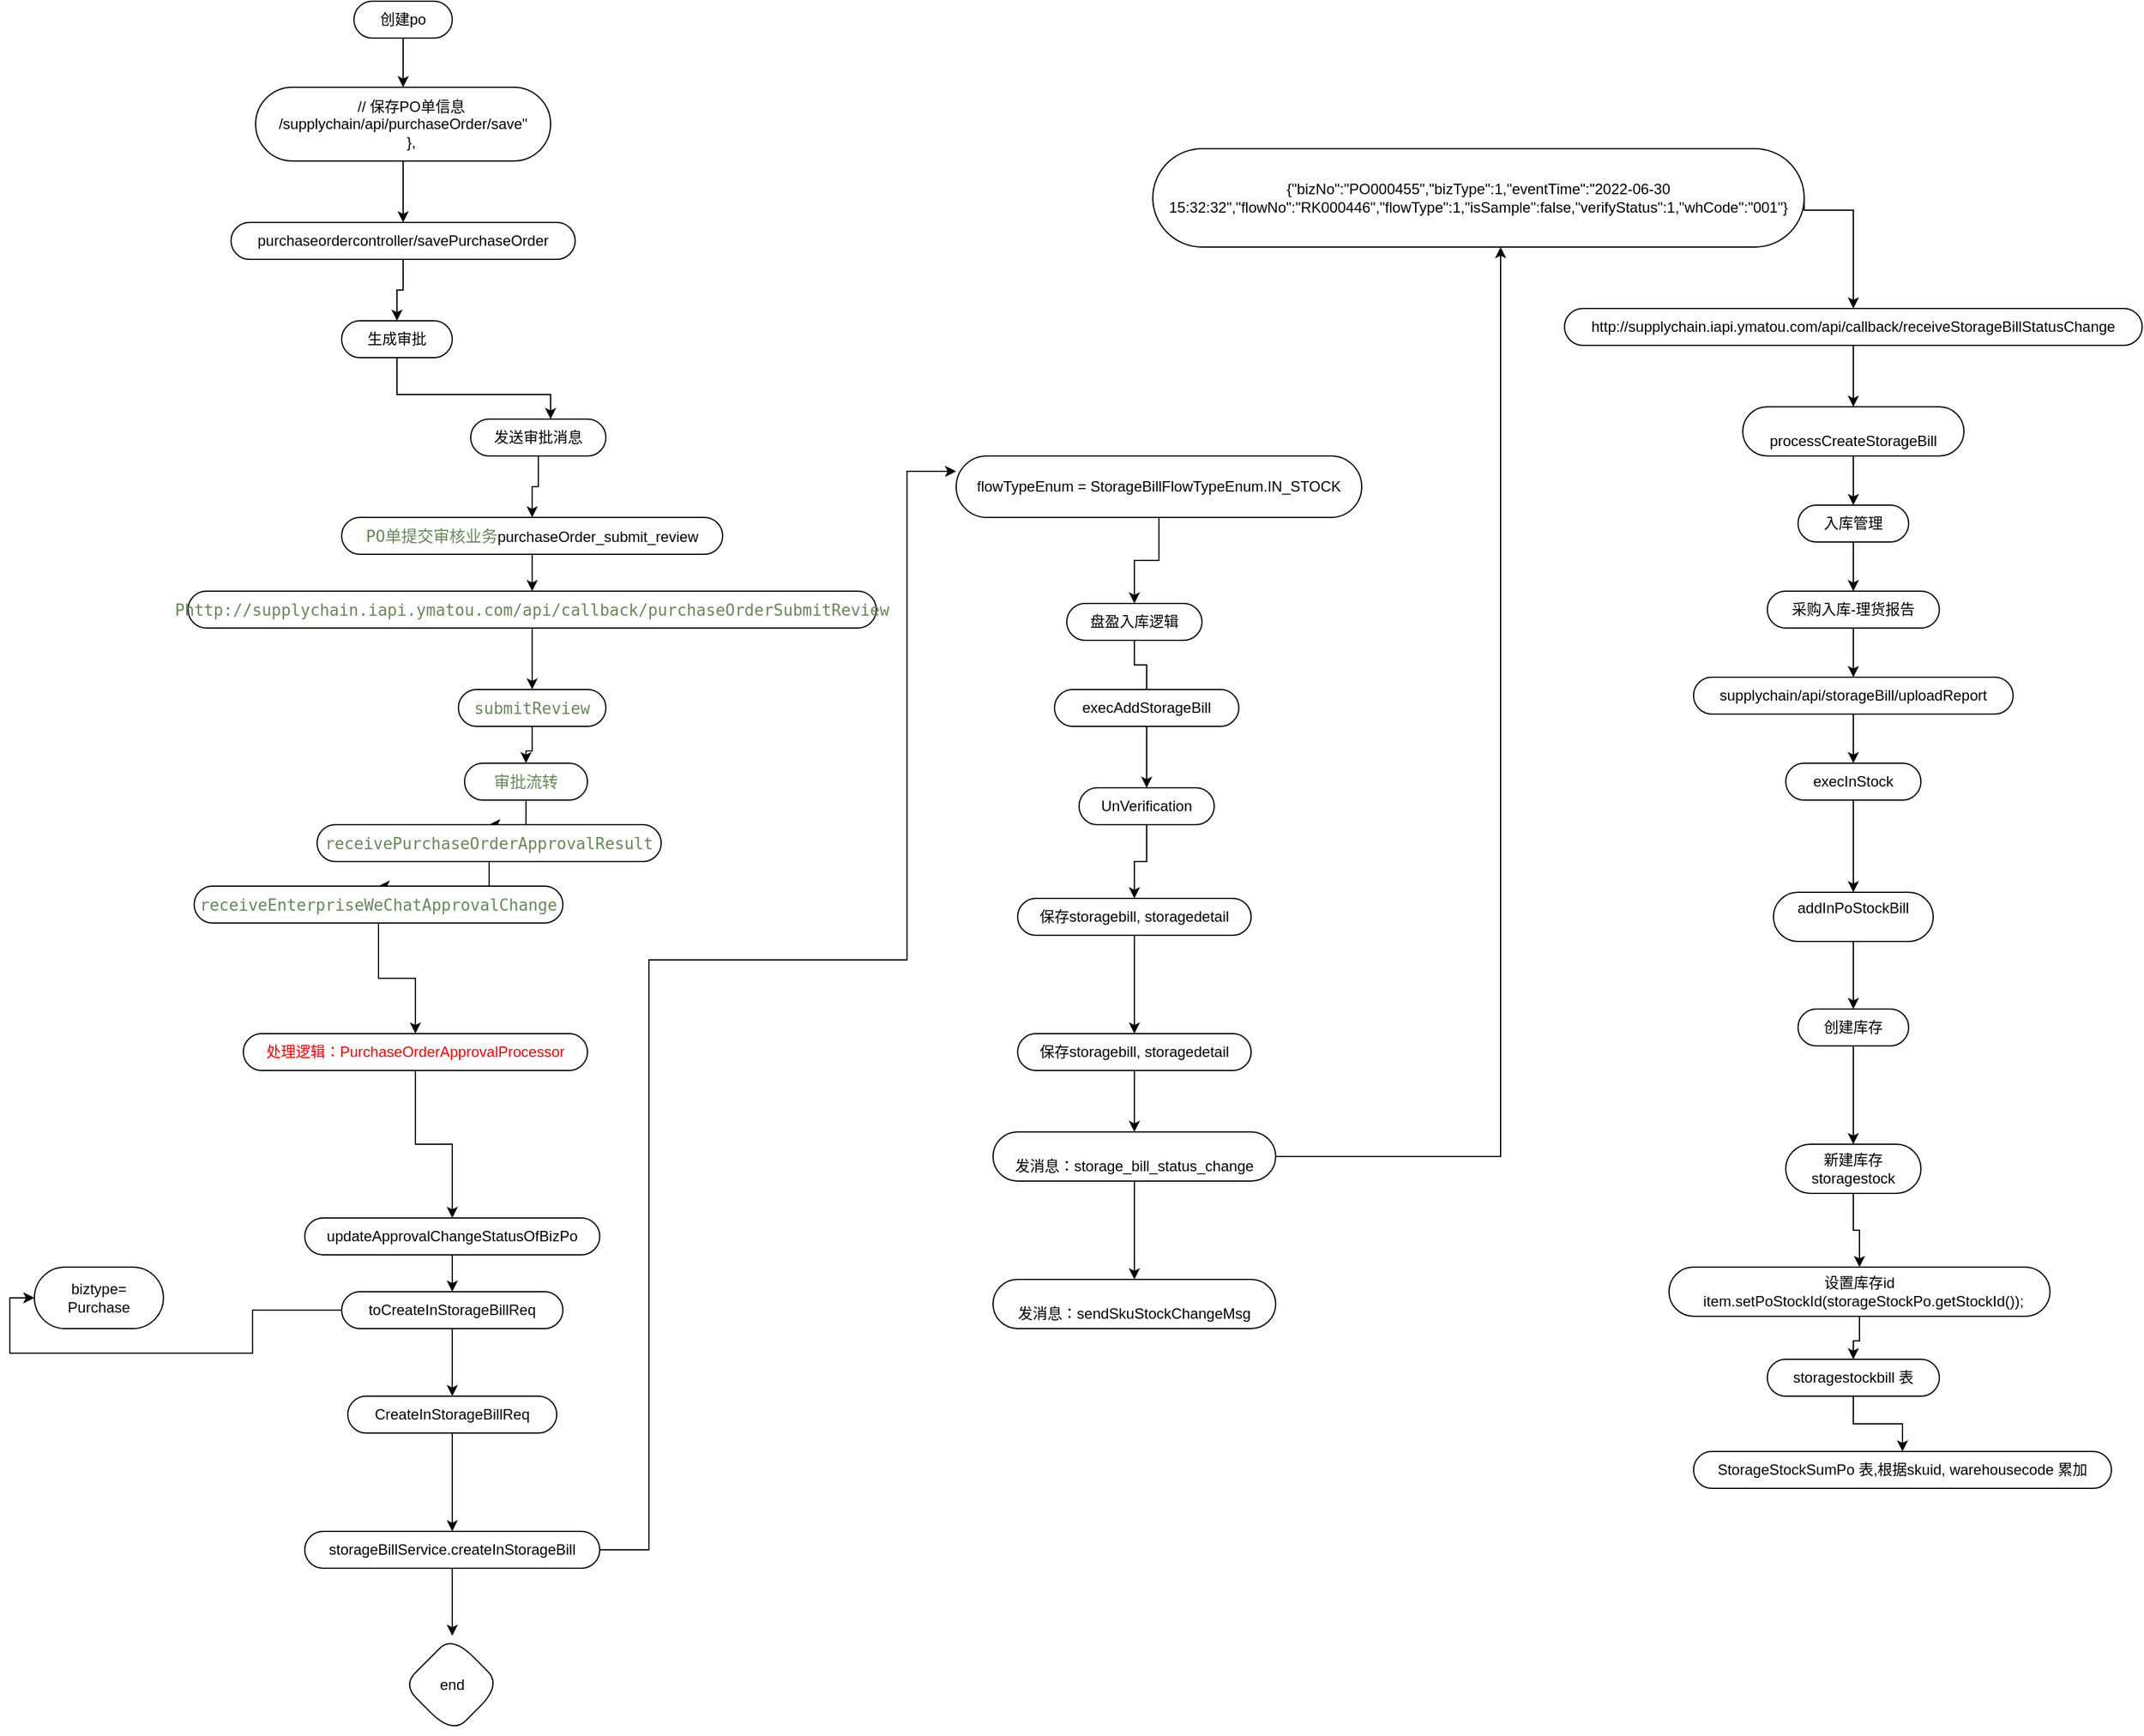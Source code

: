 <mxfile version="15.5.9" type="github">
  <diagram id="l8hXMBHkgcEJcSW0mbfh" name="Page-1">
    <mxGraphModel dx="2402" dy="1452" grid="1" gridSize="10" guides="1" tooltips="1" connect="1" arrows="1" fold="1" page="1" pageScale="1" pageWidth="980" pageHeight="690" math="0" shadow="0">
      <root>
        <mxCell id="0" />
        <mxCell id="1" parent="0" />
        <mxCell id="hSqU_bDdvJ7CT25A89Mv-57" value="" style="edgeStyle=orthogonalEdgeStyle;rounded=0;orthogonalLoop=1;jettySize=auto;html=1;" parent="1" source="v3Fr1BDXMQPu-uxNORBo-6" target="hSqU_bDdvJ7CT25A89Mv-56" edge="1">
          <mxGeometry relative="1" as="geometry" />
        </mxCell>
        <mxCell id="v3Fr1BDXMQPu-uxNORBo-6" value="创建po" style="whiteSpace=wrap;html=1;rounded=1;arcSize=50;align=center;verticalAlign=middle;strokeWidth=1;autosize=1;spacing=4;treeFolding=1;treeMoving=1;newEdgeStyle={&quot;edgeStyle&quot;:&quot;entityRelationEdgeStyle&quot;,&quot;startArrow&quot;:&quot;none&quot;,&quot;endArrow&quot;:&quot;none&quot;,&quot;segment&quot;:10,&quot;curved&quot;:1};direction=west;" parent="1" vertex="1">
          <mxGeometry x="150" y="-170" width="80" height="30" as="geometry" />
        </mxCell>
        <mxCell id="hSqU_bDdvJ7CT25A89Mv-5" value="" style="edgeStyle=orthogonalEdgeStyle;rounded=0;orthogonalLoop=1;jettySize=auto;html=1;" parent="1" edge="1">
          <mxGeometry relative="1" as="geometry">
            <mxPoint x="605" y="200" as="sourcePoint" />
          </mxGeometry>
        </mxCell>
        <mxCell id="v3Fr1BDXMQPu-uxNORBo-18" value="" style="edgeStyle=entityRelationEdgeStyle;startArrow=none;endArrow=none;segment=10;curved=1;" parent="1" edge="1">
          <mxGeometry relative="1" as="geometry">
            <mxPoint x="460" y="115" as="sourcePoint" />
          </mxGeometry>
        </mxCell>
        <mxCell id="v3Fr1BDXMQPu-uxNORBo-21" value="Sub Topic" style="whiteSpace=wrap;html=1;rounded=1;arcSize=50;align=center;verticalAlign=middle;strokeWidth=1;autosize=1;spacing=4;treeFolding=1;treeMoving=1;newEdgeStyle={&quot;edgeStyle&quot;:&quot;entityRelationEdgeStyle&quot;,&quot;startArrow&quot;:&quot;none&quot;,&quot;endArrow&quot;:&quot;none&quot;,&quot;segment&quot;:10,&quot;curved&quot;:1};" parent="1" vertex="1" visible="0">
          <mxGeometry x="889" y="610" width="72" height="26" as="geometry" />
        </mxCell>
        <mxCell id="v3Fr1BDXMQPu-uxNORBo-23" value="Sub Topic" style="whiteSpace=wrap;html=1;rounded=1;arcSize=50;align=center;verticalAlign=middle;strokeWidth=1;autosize=1;spacing=4;treeFolding=1;treeMoving=1;newEdgeStyle={&quot;edgeStyle&quot;:&quot;entityRelationEdgeStyle&quot;,&quot;startArrow&quot;:&quot;none&quot;,&quot;endArrow&quot;:&quot;none&quot;,&quot;segment&quot;:10,&quot;curved&quot;:1};" parent="1" vertex="1" visible="0">
          <mxGeometry x="1041" y="610" width="72" height="26" as="geometry" />
        </mxCell>
        <mxCell id="v3Fr1BDXMQPu-uxNORBo-24" value="" style="edgeStyle=entityRelationEdgeStyle;startArrow=none;endArrow=none;segment=10;curved=1;" parent="1" source="v3Fr1BDXMQPu-uxNORBo-21" target="v3Fr1BDXMQPu-uxNORBo-23" edge="1" visible="0">
          <mxGeometry relative="1" as="geometry">
            <mxPoint x="1001" y="650" as="sourcePoint" />
          </mxGeometry>
        </mxCell>
        <mxCell id="hSqU_bDdvJ7CT25A89Mv-7" value="" style="edgeStyle=orthogonalEdgeStyle;rounded=0;orthogonalLoop=1;jettySize=auto;html=1;" parent="1" edge="1">
          <mxGeometry relative="1" as="geometry">
            <mxPoint x="625" y="330" as="sourcePoint" />
          </mxGeometry>
        </mxCell>
        <mxCell id="hSqU_bDdvJ7CT25A89Mv-10" value="" style="edgeStyle=orthogonalEdgeStyle;rounded=0;orthogonalLoop=1;jettySize=auto;html=1;" parent="1" edge="1">
          <mxGeometry relative="1" as="geometry">
            <mxPoint x="635" y="450" as="sourcePoint" />
          </mxGeometry>
        </mxCell>
        <mxCell id="hSqU_bDdvJ7CT25A89Mv-12" value="" style="edgeStyle=orthogonalEdgeStyle;rounded=0;orthogonalLoop=1;jettySize=auto;html=1;" parent="1" edge="1">
          <mxGeometry relative="1" as="geometry">
            <mxPoint x="625" y="540" as="sourcePoint" />
          </mxGeometry>
        </mxCell>
        <mxCell id="hSqU_bDdvJ7CT25A89Mv-18" value="" style="edgeStyle=orthogonalEdgeStyle;rounded=0;orthogonalLoop=1;jettySize=auto;html=1;" parent="1" source="hSqU_bDdvJ7CT25A89Mv-15" target="hSqU_bDdvJ7CT25A89Mv-17" edge="1">
          <mxGeometry relative="1" as="geometry">
            <mxPoint x="160" y="800" as="sourcePoint" />
          </mxGeometry>
        </mxCell>
        <mxCell id="hSqU_bDdvJ7CT25A89Mv-15" value="处理逻辑：PurchaseOrderApprovalProcessor" style="whiteSpace=wrap;html=1;rounded=1;arcSize=50;align=center;verticalAlign=middle;strokeWidth=1;autosize=1;spacing=4;treeFolding=1;treeMoving=1;newEdgeStyle={&quot;edgeStyle&quot;:&quot;entityRelationEdgeStyle&quot;,&quot;startArrow&quot;:&quot;none&quot;,&quot;endArrow&quot;:&quot;none&quot;,&quot;segment&quot;:10,&quot;curved&quot;:1};direction=west;fontColor=#FF0000;" parent="1" vertex="1">
          <mxGeometry x="60" y="670" width="280" height="30" as="geometry" />
        </mxCell>
        <mxCell id="hSqU_bDdvJ7CT25A89Mv-20" value="" style="edgeStyle=orthogonalEdgeStyle;rounded=0;orthogonalLoop=1;jettySize=auto;html=1;" parent="1" source="hSqU_bDdvJ7CT25A89Mv-17" target="hSqU_bDdvJ7CT25A89Mv-19" edge="1">
          <mxGeometry relative="1" as="geometry" />
        </mxCell>
        <mxCell id="hSqU_bDdvJ7CT25A89Mv-17" value="updateApprovalChangeStatusOfBizPo" style="whiteSpace=wrap;html=1;rounded=1;arcSize=50;align=center;verticalAlign=middle;strokeWidth=1;autosize=1;spacing=4;treeFolding=1;treeMoving=1;newEdgeStyle={&quot;edgeStyle&quot;:&quot;entityRelationEdgeStyle&quot;,&quot;startArrow&quot;:&quot;none&quot;,&quot;endArrow&quot;:&quot;none&quot;,&quot;segment&quot;:10,&quot;curved&quot;:1};direction=west;" parent="1" vertex="1">
          <mxGeometry x="110" y="820" width="240" height="30" as="geometry" />
        </mxCell>
        <mxCell id="hSqU_bDdvJ7CT25A89Mv-22" value="" style="edgeStyle=orthogonalEdgeStyle;rounded=0;orthogonalLoop=1;jettySize=auto;html=1;" parent="1" source="hSqU_bDdvJ7CT25A89Mv-19" target="hSqU_bDdvJ7CT25A89Mv-21" edge="1">
          <mxGeometry relative="1" as="geometry" />
        </mxCell>
        <mxCell id="hSqU_bDdvJ7CT25A89Mv-30" value="" style="edgeStyle=orthogonalEdgeStyle;rounded=0;orthogonalLoop=1;jettySize=auto;html=1;entryX=1;entryY=0.5;entryDx=0;entryDy=0;" parent="1" source="hSqU_bDdvJ7CT25A89Mv-19" target="hSqU_bDdvJ7CT25A89Mv-29" edge="1">
          <mxGeometry relative="1" as="geometry">
            <mxPoint x="380" y="725" as="targetPoint" />
          </mxGeometry>
        </mxCell>
        <mxCell id="hSqU_bDdvJ7CT25A89Mv-19" value="toCreateInStorageBillReq" style="whiteSpace=wrap;html=1;rounded=1;arcSize=50;align=center;verticalAlign=middle;strokeWidth=1;autosize=1;spacing=4;treeFolding=1;treeMoving=1;newEdgeStyle={&quot;edgeStyle&quot;:&quot;entityRelationEdgeStyle&quot;,&quot;startArrow&quot;:&quot;none&quot;,&quot;endArrow&quot;:&quot;none&quot;,&quot;segment&quot;:10,&quot;curved&quot;:1};direction=west;" parent="1" vertex="1">
          <mxGeometry x="140" y="880" width="180" height="30" as="geometry" />
        </mxCell>
        <mxCell id="hSqU_bDdvJ7CT25A89Mv-24" value="" style="edgeStyle=orthogonalEdgeStyle;rounded=0;orthogonalLoop=1;jettySize=auto;html=1;" parent="1" source="hSqU_bDdvJ7CT25A89Mv-21" target="hSqU_bDdvJ7CT25A89Mv-23" edge="1">
          <mxGeometry relative="1" as="geometry" />
        </mxCell>
        <mxCell id="hSqU_bDdvJ7CT25A89Mv-32" value="" style="edgeStyle=orthogonalEdgeStyle;rounded=0;orthogonalLoop=1;jettySize=auto;html=1;exitX=0;exitY=0.5;exitDx=0;exitDy=0;entryX=1;entryY=0.75;entryDx=0;entryDy=0;" parent="1" source="hSqU_bDdvJ7CT25A89Mv-23" target="hSqU_bDdvJ7CT25A89Mv-31" edge="1">
          <mxGeometry relative="1" as="geometry">
            <Array as="points">
              <mxPoint x="390" y="1090" />
              <mxPoint x="390" y="610" />
              <mxPoint x="600" y="610" />
              <mxPoint x="600" y="213" />
            </Array>
          </mxGeometry>
        </mxCell>
        <mxCell id="hSqU_bDdvJ7CT25A89Mv-21" value="CreateInStorageBillReq" style="whiteSpace=wrap;html=1;rounded=1;arcSize=50;align=center;verticalAlign=middle;strokeWidth=1;autosize=1;spacing=4;treeFolding=1;treeMoving=1;newEdgeStyle={&quot;edgeStyle&quot;:&quot;entityRelationEdgeStyle&quot;,&quot;startArrow&quot;:&quot;none&quot;,&quot;endArrow&quot;:&quot;none&quot;,&quot;segment&quot;:10,&quot;curved&quot;:1};direction=west;" parent="1" vertex="1">
          <mxGeometry x="145" y="965" width="170" height="30" as="geometry" />
        </mxCell>
        <mxCell id="hSqU_bDdvJ7CT25A89Mv-27" value="" style="edgeStyle=orthogonalEdgeStyle;rounded=0;orthogonalLoop=1;jettySize=auto;html=1;" parent="1" source="hSqU_bDdvJ7CT25A89Mv-23" target="hSqU_bDdvJ7CT25A89Mv-26" edge="1">
          <mxGeometry relative="1" as="geometry" />
        </mxCell>
        <mxCell id="hSqU_bDdvJ7CT25A89Mv-23" value="storageBillService.createInStorageBill" style="whiteSpace=wrap;html=1;rounded=1;arcSize=50;align=center;verticalAlign=middle;strokeWidth=1;autosize=1;spacing=4;treeFolding=1;treeMoving=1;newEdgeStyle={&quot;edgeStyle&quot;:&quot;entityRelationEdgeStyle&quot;,&quot;startArrow&quot;:&quot;none&quot;,&quot;endArrow&quot;:&quot;none&quot;,&quot;segment&quot;:10,&quot;curved&quot;:1};direction=west;" parent="1" vertex="1">
          <mxGeometry x="110" y="1075" width="240" height="30" as="geometry" />
        </mxCell>
        <mxCell id="hSqU_bDdvJ7CT25A89Mv-26" value="end&lt;br&gt;" style="rhombus;whiteSpace=wrap;html=1;rounded=1;strokeWidth=1;spacing=4;arcSize=50;" parent="1" vertex="1">
          <mxGeometry x="190" y="1160" width="80" height="80" as="geometry" />
        </mxCell>
        <mxCell id="hSqU_bDdvJ7CT25A89Mv-29" value="biztype= Purchase" style="whiteSpace=wrap;html=1;rounded=1;arcSize=50;align=center;verticalAlign=middle;strokeWidth=1;autosize=1;spacing=4;treeFolding=1;treeMoving=1;newEdgeStyle={&quot;edgeStyle&quot;:&quot;entityRelationEdgeStyle&quot;,&quot;startArrow&quot;:&quot;none&quot;,&quot;endArrow&quot;:&quot;none&quot;,&quot;segment&quot;:10,&quot;curved&quot;:1};direction=west;" parent="1" vertex="1">
          <mxGeometry x="-110" y="860" width="105" height="50" as="geometry" />
        </mxCell>
        <mxCell id="hSqU_bDdvJ7CT25A89Mv-35" style="edgeStyle=orthogonalEdgeStyle;rounded=0;orthogonalLoop=1;jettySize=auto;html=1;" parent="1" source="hSqU_bDdvJ7CT25A89Mv-31" target="hSqU_bDdvJ7CT25A89Mv-33" edge="1">
          <mxGeometry relative="1" as="geometry" />
        </mxCell>
        <mxCell id="hSqU_bDdvJ7CT25A89Mv-31" value="flowTypeEnum = StorageBillFlowTypeEnum.IN_STOCK" style="whiteSpace=wrap;html=1;rounded=1;arcSize=50;align=center;verticalAlign=middle;strokeWidth=1;autosize=1;spacing=4;treeFolding=1;treeMoving=1;newEdgeStyle={&quot;edgeStyle&quot;:&quot;entityRelationEdgeStyle&quot;,&quot;startArrow&quot;:&quot;none&quot;,&quot;endArrow&quot;:&quot;none&quot;,&quot;segment&quot;:10,&quot;curved&quot;:1};direction=west;" parent="1" vertex="1">
          <mxGeometry x="640" y="200" width="330" height="50" as="geometry" />
        </mxCell>
        <mxCell id="hSqU_bDdvJ7CT25A89Mv-33" value="盘盈入库逻辑" style="whiteSpace=wrap;html=1;rounded=1;arcSize=50;align=center;verticalAlign=middle;strokeWidth=1;autosize=1;spacing=4;treeFolding=1;treeMoving=1;newEdgeStyle={&quot;edgeStyle&quot;:&quot;entityRelationEdgeStyle&quot;,&quot;startArrow&quot;:&quot;none&quot;,&quot;endArrow&quot;:&quot;none&quot;,&quot;segment&quot;:10,&quot;curved&quot;:1};direction=west;" parent="1" vertex="1">
          <mxGeometry x="730" y="320" width="110" height="30" as="geometry" />
        </mxCell>
        <mxCell id="hSqU_bDdvJ7CT25A89Mv-40" value="" style="edgeStyle=orthogonalEdgeStyle;rounded=0;orthogonalLoop=1;jettySize=auto;html=1;" parent="1" source="hSqU_bDdvJ7CT25A89Mv-37" target="hSqU_bDdvJ7CT25A89Mv-39" edge="1">
          <mxGeometry relative="1" as="geometry" />
        </mxCell>
        <mxCell id="hSqU_bDdvJ7CT25A89Mv-37" value="execAddStorageBill" style="whiteSpace=wrap;html=1;rounded=1;arcSize=50;align=center;verticalAlign=middle;strokeWidth=1;autosize=1;spacing=4;treeFolding=1;treeMoving=1;newEdgeStyle={&quot;edgeStyle&quot;:&quot;entityRelationEdgeStyle&quot;,&quot;startArrow&quot;:&quot;none&quot;,&quot;endArrow&quot;:&quot;none&quot;,&quot;segment&quot;:10,&quot;curved&quot;:1};direction=west;" parent="1" vertex="1">
          <mxGeometry x="720" y="390" width="150" height="30" as="geometry" />
        </mxCell>
        <mxCell id="hSqU_bDdvJ7CT25A89Mv-38" value="" style="edgeStyle=orthogonalEdgeStyle;rounded=0;orthogonalLoop=1;jettySize=auto;html=1;endArrow=none;" parent="1" source="hSqU_bDdvJ7CT25A89Mv-33" target="hSqU_bDdvJ7CT25A89Mv-37" edge="1">
          <mxGeometry relative="1" as="geometry">
            <mxPoint x="760" y="420" as="targetPoint" />
            <mxPoint x="765" y="340" as="sourcePoint" />
          </mxGeometry>
        </mxCell>
        <mxCell id="hSqU_bDdvJ7CT25A89Mv-45" value="" style="edgeStyle=orthogonalEdgeStyle;rounded=0;orthogonalLoop=1;jettySize=auto;html=1;" parent="1" source="hSqU_bDdvJ7CT25A89Mv-39" target="hSqU_bDdvJ7CT25A89Mv-44" edge="1">
          <mxGeometry relative="1" as="geometry" />
        </mxCell>
        <mxCell id="hSqU_bDdvJ7CT25A89Mv-39" value="UnVerification" style="whiteSpace=wrap;html=1;rounded=1;arcSize=50;align=center;verticalAlign=middle;strokeWidth=1;autosize=1;spacing=4;treeFolding=1;treeMoving=1;newEdgeStyle={&quot;edgeStyle&quot;:&quot;entityRelationEdgeStyle&quot;,&quot;startArrow&quot;:&quot;none&quot;,&quot;endArrow&quot;:&quot;none&quot;,&quot;segment&quot;:10,&quot;curved&quot;:1};direction=west;" parent="1" vertex="1">
          <mxGeometry x="740" y="470" width="110" height="30" as="geometry" />
        </mxCell>
        <mxCell id="hSqU_bDdvJ7CT25A89Mv-47" value="" style="edgeStyle=orthogonalEdgeStyle;rounded=0;orthogonalLoop=1;jettySize=auto;html=1;" parent="1" source="hSqU_bDdvJ7CT25A89Mv-44" target="hSqU_bDdvJ7CT25A89Mv-46" edge="1">
          <mxGeometry relative="1" as="geometry" />
        </mxCell>
        <mxCell id="hSqU_bDdvJ7CT25A89Mv-44" value="保存storagebill, storagedetail" style="whiteSpace=wrap;html=1;rounded=1;arcSize=50;align=center;verticalAlign=middle;strokeWidth=1;autosize=1;spacing=4;treeFolding=1;treeMoving=1;newEdgeStyle={&quot;edgeStyle&quot;:&quot;entityRelationEdgeStyle&quot;,&quot;startArrow&quot;:&quot;none&quot;,&quot;endArrow&quot;:&quot;none&quot;,&quot;segment&quot;:10,&quot;curved&quot;:1};direction=west;" parent="1" vertex="1">
          <mxGeometry x="690" y="560" width="190" height="30" as="geometry" />
        </mxCell>
        <mxCell id="hSqU_bDdvJ7CT25A89Mv-49" value="" style="edgeStyle=orthogonalEdgeStyle;rounded=0;orthogonalLoop=1;jettySize=auto;html=1;" parent="1" source="hSqU_bDdvJ7CT25A89Mv-46" target="hSqU_bDdvJ7CT25A89Mv-48" edge="1">
          <mxGeometry relative="1" as="geometry" />
        </mxCell>
        <mxCell id="hSqU_bDdvJ7CT25A89Mv-46" value="保存storagebill, storagedetail" style="whiteSpace=wrap;html=1;rounded=1;arcSize=50;align=center;verticalAlign=middle;strokeWidth=1;autosize=1;spacing=4;treeFolding=1;treeMoving=1;newEdgeStyle={&quot;edgeStyle&quot;:&quot;entityRelationEdgeStyle&quot;,&quot;startArrow&quot;:&quot;none&quot;,&quot;endArrow&quot;:&quot;none&quot;,&quot;segment&quot;:10,&quot;curved&quot;:1};direction=west;" parent="1" vertex="1">
          <mxGeometry x="690" y="670" width="190" height="30" as="geometry" />
        </mxCell>
        <mxCell id="hSqU_bDdvJ7CT25A89Mv-51" value="" style="edgeStyle=orthogonalEdgeStyle;rounded=0;orthogonalLoop=1;jettySize=auto;html=1;" parent="1" source="hSqU_bDdvJ7CT25A89Mv-48" target="hSqU_bDdvJ7CT25A89Mv-50" edge="1">
          <mxGeometry relative="1" as="geometry" />
        </mxCell>
        <mxCell id="hSqU_bDdvJ7CT25A89Mv-83" value="" style="edgeStyle=orthogonalEdgeStyle;rounded=0;orthogonalLoop=1;jettySize=auto;html=1;fontColor=#FF0000;" parent="1" source="hSqU_bDdvJ7CT25A89Mv-48" target="hSqU_bDdvJ7CT25A89Mv-82" edge="1">
          <mxGeometry relative="1" as="geometry">
            <Array as="points">
              <mxPoint x="1083" y="770" />
            </Array>
          </mxGeometry>
        </mxCell>
        <mxCell id="hSqU_bDdvJ7CT25A89Mv-48" value="&lt;div&gt;&lt;br&gt;&lt;/div&gt;&lt;div&gt;发消息：storage_bill_status_change&lt;/div&gt;" style="whiteSpace=wrap;html=1;rounded=1;arcSize=50;align=center;verticalAlign=middle;strokeWidth=1;autosize=1;spacing=4;treeFolding=1;treeMoving=1;newEdgeStyle={&quot;edgeStyle&quot;:&quot;entityRelationEdgeStyle&quot;,&quot;startArrow&quot;:&quot;none&quot;,&quot;endArrow&quot;:&quot;none&quot;,&quot;segment&quot;:10,&quot;curved&quot;:1};direction=west;" parent="1" vertex="1">
          <mxGeometry x="670" y="750" width="230" height="40" as="geometry" />
        </mxCell>
        <mxCell id="hSqU_bDdvJ7CT25A89Mv-50" value="&lt;div&gt;&lt;br&gt;&lt;/div&gt;&lt;div&gt;发消息：sendSkuStockChangeMsg&lt;/div&gt;" style="whiteSpace=wrap;html=1;rounded=1;arcSize=50;align=center;verticalAlign=middle;strokeWidth=1;autosize=1;spacing=4;treeFolding=1;treeMoving=1;newEdgeStyle={&quot;edgeStyle&quot;:&quot;entityRelationEdgeStyle&quot;,&quot;startArrow&quot;:&quot;none&quot;,&quot;endArrow&quot;:&quot;none&quot;,&quot;segment&quot;:10,&quot;curved&quot;:1};direction=west;" parent="1" vertex="1">
          <mxGeometry x="670" y="870" width="230" height="40" as="geometry" />
        </mxCell>
        <mxCell id="hSqU_bDdvJ7CT25A89Mv-90" value="" style="edgeStyle=orthogonalEdgeStyle;rounded=0;orthogonalLoop=1;jettySize=auto;html=1;fontColor=#FF0000;" parent="1" source="hSqU_bDdvJ7CT25A89Mv-54" target="hSqU_bDdvJ7CT25A89Mv-89" edge="1">
          <mxGeometry relative="1" as="geometry" />
        </mxCell>
        <mxCell id="hSqU_bDdvJ7CT25A89Mv-54" value="http://supplychain.iapi.ymatou.com/api/callback/receiveStorageBillStatusChange" style="whiteSpace=wrap;html=1;rounded=1;arcSize=50;align=center;verticalAlign=middle;strokeWidth=1;autosize=1;spacing=4;treeFolding=1;treeMoving=1;newEdgeStyle={&quot;edgeStyle&quot;:&quot;entityRelationEdgeStyle&quot;,&quot;startArrow&quot;:&quot;none&quot;,&quot;endArrow&quot;:&quot;none&quot;,&quot;segment&quot;:10,&quot;curved&quot;:1};direction=west;" parent="1" vertex="1">
          <mxGeometry x="1135" y="80" width="470" height="30" as="geometry" />
        </mxCell>
        <mxCell id="hSqU_bDdvJ7CT25A89Mv-60" value="" style="edgeStyle=orthogonalEdgeStyle;rounded=0;orthogonalLoop=1;jettySize=auto;html=1;" parent="1" source="hSqU_bDdvJ7CT25A89Mv-56" target="hSqU_bDdvJ7CT25A89Mv-59" edge="1">
          <mxGeometry relative="1" as="geometry" />
        </mxCell>
        <mxCell id="hSqU_bDdvJ7CT25A89Mv-56" value="&lt;div&gt;&amp;nbsp; &amp;nbsp; // 保存PO单信息&lt;/div&gt;&lt;div&gt;&lt;span&gt;/supplychain/api/purchaseOrder/save&quot;&lt;/span&gt;&lt;br&gt;&lt;/div&gt;&lt;div&gt;&amp;nbsp; &amp;nbsp; },&lt;/div&gt;" style="whiteSpace=wrap;html=1;rounded=1;arcSize=50;align=center;verticalAlign=middle;strokeWidth=1;autosize=1;spacing=4;treeFolding=1;treeMoving=1;newEdgeStyle={&quot;edgeStyle&quot;:&quot;entityRelationEdgeStyle&quot;,&quot;startArrow&quot;:&quot;none&quot;,&quot;endArrow&quot;:&quot;none&quot;,&quot;segment&quot;:10,&quot;curved&quot;:1};direction=west;" parent="1" vertex="1">
          <mxGeometry x="70" y="-100" width="240" height="60" as="geometry" />
        </mxCell>
        <mxCell id="hSqU_bDdvJ7CT25A89Mv-62" value="" style="edgeStyle=orthogonalEdgeStyle;rounded=0;orthogonalLoop=1;jettySize=auto;html=1;" parent="1" source="hSqU_bDdvJ7CT25A89Mv-59" target="hSqU_bDdvJ7CT25A89Mv-61" edge="1">
          <mxGeometry relative="1" as="geometry" />
        </mxCell>
        <mxCell id="hSqU_bDdvJ7CT25A89Mv-59" value="&lt;div&gt;purchaseordercontroller/savePurchaseOrder&lt;/div&gt;" style="whiteSpace=wrap;html=1;rounded=1;arcSize=50;align=center;verticalAlign=middle;strokeWidth=1;autosize=1;spacing=4;treeFolding=1;treeMoving=1;newEdgeStyle={&quot;edgeStyle&quot;:&quot;entityRelationEdgeStyle&quot;,&quot;startArrow&quot;:&quot;none&quot;,&quot;endArrow&quot;:&quot;none&quot;,&quot;segment&quot;:10,&quot;curved&quot;:1};direction=west;" parent="1" vertex="1">
          <mxGeometry x="50" y="10" width="280" height="30" as="geometry" />
        </mxCell>
        <mxCell id="hSqU_bDdvJ7CT25A89Mv-64" value="" style="edgeStyle=orthogonalEdgeStyle;rounded=0;orthogonalLoop=1;jettySize=auto;html=1;" parent="1" source="hSqU_bDdvJ7CT25A89Mv-61" target="hSqU_bDdvJ7CT25A89Mv-63" edge="1">
          <mxGeometry relative="1" as="geometry">
            <Array as="points">
              <mxPoint x="185" y="150" />
              <mxPoint x="310" y="150" />
            </Array>
          </mxGeometry>
        </mxCell>
        <mxCell id="hSqU_bDdvJ7CT25A89Mv-61" value="生成审批" style="whiteSpace=wrap;html=1;rounded=1;arcSize=50;align=center;verticalAlign=middle;strokeWidth=1;autosize=1;spacing=4;treeFolding=1;treeMoving=1;newEdgeStyle={&quot;edgeStyle&quot;:&quot;entityRelationEdgeStyle&quot;,&quot;startArrow&quot;:&quot;none&quot;,&quot;endArrow&quot;:&quot;none&quot;,&quot;segment&quot;:10,&quot;curved&quot;:1};direction=west;" parent="1" vertex="1">
          <mxGeometry x="140" y="90" width="90" height="30" as="geometry" />
        </mxCell>
        <mxCell id="hSqU_bDdvJ7CT25A89Mv-67" value="" style="edgeStyle=orthogonalEdgeStyle;rounded=0;orthogonalLoop=1;jettySize=auto;html=1;" parent="1" source="hSqU_bDdvJ7CT25A89Mv-63" target="hSqU_bDdvJ7CT25A89Mv-66" edge="1">
          <mxGeometry relative="1" as="geometry" />
        </mxCell>
        <mxCell id="hSqU_bDdvJ7CT25A89Mv-63" value="发送审批消息" style="whiteSpace=wrap;html=1;rounded=1;arcSize=50;align=center;verticalAlign=middle;strokeWidth=1;autosize=1;spacing=4;treeFolding=1;treeMoving=1;newEdgeStyle={&quot;edgeStyle&quot;:&quot;entityRelationEdgeStyle&quot;,&quot;startArrow&quot;:&quot;none&quot;,&quot;endArrow&quot;:&quot;none&quot;,&quot;segment&quot;:10,&quot;curved&quot;:1};direction=west;" parent="1" vertex="1">
          <mxGeometry x="245" y="170" width="110" height="30" as="geometry" />
        </mxCell>
        <mxCell id="hSqU_bDdvJ7CT25A89Mv-69" value="" style="edgeStyle=orthogonalEdgeStyle;rounded=0;orthogonalLoop=1;jettySize=auto;html=1;" parent="1" source="hSqU_bDdvJ7CT25A89Mv-66" target="hSqU_bDdvJ7CT25A89Mv-68" edge="1">
          <mxGeometry relative="1" as="geometry" />
        </mxCell>
        <mxCell id="hSqU_bDdvJ7CT25A89Mv-66" value="&lt;span style=&quot;font-family: &amp;#34;jetbrains mono&amp;#34; , monospace ; font-size: 9.8pt ; color: rgb(106 , 135 , 89)&quot;&gt;PO&lt;/span&gt;&lt;span style=&quot;font-size: 9.8pt ; color: rgb(106 , 135 , 89) ; font-family: , monospace&quot;&gt;单提交审核业务&lt;/span&gt;purchaseOrder_submit_review" style="whiteSpace=wrap;html=1;rounded=1;arcSize=50;align=center;verticalAlign=middle;strokeWidth=1;autosize=1;spacing=4;treeFolding=1;treeMoving=1;newEdgeStyle={&quot;edgeStyle&quot;:&quot;entityRelationEdgeStyle&quot;,&quot;startArrow&quot;:&quot;none&quot;,&quot;endArrow&quot;:&quot;none&quot;,&quot;segment&quot;:10,&quot;curved&quot;:1};direction=west;" parent="1" vertex="1">
          <mxGeometry x="140" y="250" width="310" height="30" as="geometry" />
        </mxCell>
        <mxCell id="hSqU_bDdvJ7CT25A89Mv-73" value="" style="edgeStyle=orthogonalEdgeStyle;rounded=0;orthogonalLoop=1;jettySize=auto;html=1;" parent="1" source="hSqU_bDdvJ7CT25A89Mv-68" target="hSqU_bDdvJ7CT25A89Mv-72" edge="1">
          <mxGeometry relative="1" as="geometry" />
        </mxCell>
        <mxCell id="hSqU_bDdvJ7CT25A89Mv-68" value="&lt;span style=&quot;font-family: &amp;#34;jetbrains mono&amp;#34; , monospace ; font-size: 9.8pt ; color: rgb(106 , 135 , 89)&quot;&gt;P&lt;/span&gt;&lt;font color=&quot;#6a8759&quot; face=&quot;jetbrains mono, monospace&quot;&gt;&lt;span style=&quot;font-size: 13.067px&quot;&gt;http://supplychain.iapi.ymatou.com/api/callback/purchaseOrderSubmitReview&lt;/span&gt;&lt;/font&gt;" style="whiteSpace=wrap;html=1;rounded=1;arcSize=50;align=center;verticalAlign=middle;strokeWidth=1;autosize=1;spacing=4;treeFolding=1;treeMoving=1;newEdgeStyle={&quot;edgeStyle&quot;:&quot;entityRelationEdgeStyle&quot;,&quot;startArrow&quot;:&quot;none&quot;,&quot;endArrow&quot;:&quot;none&quot;,&quot;segment&quot;:10,&quot;curved&quot;:1};direction=west;" parent="1" vertex="1">
          <mxGeometry x="15" y="310" width="560" height="30" as="geometry" />
        </mxCell>
        <mxCell id="hSqU_bDdvJ7CT25A89Mv-75" value="" style="edgeStyle=orthogonalEdgeStyle;rounded=0;orthogonalLoop=1;jettySize=auto;html=1;" parent="1" source="hSqU_bDdvJ7CT25A89Mv-72" target="hSqU_bDdvJ7CT25A89Mv-74" edge="1">
          <mxGeometry relative="1" as="geometry" />
        </mxCell>
        <mxCell id="hSqU_bDdvJ7CT25A89Mv-72" value="&lt;font color=&quot;#6a8759&quot; face=&quot;jetbrains mono, monospace&quot;&gt;&lt;span style=&quot;font-size: 13.067px&quot;&gt;submitReview&lt;/span&gt;&lt;/font&gt;" style="whiteSpace=wrap;html=1;rounded=1;arcSize=50;align=center;verticalAlign=middle;strokeWidth=1;autosize=1;spacing=4;treeFolding=1;treeMoving=1;newEdgeStyle={&quot;edgeStyle&quot;:&quot;entityRelationEdgeStyle&quot;,&quot;startArrow&quot;:&quot;none&quot;,&quot;endArrow&quot;:&quot;none&quot;,&quot;segment&quot;:10,&quot;curved&quot;:1};direction=west;" parent="1" vertex="1">
          <mxGeometry x="235" y="390" width="120" height="30" as="geometry" />
        </mxCell>
        <mxCell id="hSqU_bDdvJ7CT25A89Mv-77" value="" style="edgeStyle=orthogonalEdgeStyle;rounded=0;orthogonalLoop=1;jettySize=auto;html=1;" parent="1" source="hSqU_bDdvJ7CT25A89Mv-74" target="hSqU_bDdvJ7CT25A89Mv-76" edge="1">
          <mxGeometry relative="1" as="geometry" />
        </mxCell>
        <mxCell id="hSqU_bDdvJ7CT25A89Mv-74" value="&lt;font color=&quot;#6a8759&quot; face=&quot;jetbrains mono, monospace&quot;&gt;&lt;span style=&quot;font-size: 13.067px&quot;&gt;审批流转&lt;br&gt;&lt;/span&gt;&lt;/font&gt;" style="whiteSpace=wrap;html=1;rounded=1;arcSize=50;align=center;verticalAlign=middle;strokeWidth=1;autosize=1;spacing=4;treeFolding=1;treeMoving=1;newEdgeStyle={&quot;edgeStyle&quot;:&quot;entityRelationEdgeStyle&quot;,&quot;startArrow&quot;:&quot;none&quot;,&quot;endArrow&quot;:&quot;none&quot;,&quot;segment&quot;:10,&quot;curved&quot;:1};direction=west;" parent="1" vertex="1">
          <mxGeometry x="240" y="450" width="100" height="30" as="geometry" />
        </mxCell>
        <mxCell id="hSqU_bDdvJ7CT25A89Mv-79" value="" style="edgeStyle=orthogonalEdgeStyle;rounded=0;orthogonalLoop=1;jettySize=auto;html=1;" parent="1" source="hSqU_bDdvJ7CT25A89Mv-76" target="hSqU_bDdvJ7CT25A89Mv-78" edge="1">
          <mxGeometry relative="1" as="geometry" />
        </mxCell>
        <mxCell id="hSqU_bDdvJ7CT25A89Mv-76" value="&lt;font color=&quot;#6a8759&quot; face=&quot;jetbrains mono, monospace&quot;&gt;&lt;span style=&quot;font-size: 13.067px&quot;&gt;receivePurchaseOrderApprovalResult&lt;/span&gt;&lt;br&gt;&lt;/font&gt;" style="whiteSpace=wrap;html=1;rounded=1;arcSize=50;align=center;verticalAlign=middle;strokeWidth=1;autosize=1;spacing=4;treeFolding=1;treeMoving=1;newEdgeStyle={&quot;edgeStyle&quot;:&quot;entityRelationEdgeStyle&quot;,&quot;startArrow&quot;:&quot;none&quot;,&quot;endArrow&quot;:&quot;none&quot;,&quot;segment&quot;:10,&quot;curved&quot;:1};direction=west;" parent="1" vertex="1">
          <mxGeometry x="120" y="500" width="280" height="30" as="geometry" />
        </mxCell>
        <mxCell id="hSqU_bDdvJ7CT25A89Mv-80" style="edgeStyle=orthogonalEdgeStyle;rounded=0;orthogonalLoop=1;jettySize=auto;html=1;fontColor=#FF0000;" parent="1" source="hSqU_bDdvJ7CT25A89Mv-78" target="hSqU_bDdvJ7CT25A89Mv-15" edge="1">
          <mxGeometry relative="1" as="geometry" />
        </mxCell>
        <mxCell id="hSqU_bDdvJ7CT25A89Mv-78" value="&lt;font color=&quot;#6a8759&quot; face=&quot;jetbrains mono, monospace&quot;&gt;&lt;span style=&quot;font-size: 13.067px&quot;&gt;receiveEnterpriseWeChatApprovalChange&lt;/span&gt;&lt;br&gt;&lt;/font&gt;" style="whiteSpace=wrap;html=1;rounded=1;arcSize=50;align=center;verticalAlign=middle;strokeWidth=1;autosize=1;spacing=4;treeFolding=1;treeMoving=1;newEdgeStyle={&quot;edgeStyle&quot;:&quot;entityRelationEdgeStyle&quot;,&quot;startArrow&quot;:&quot;none&quot;,&quot;endArrow&quot;:&quot;none&quot;,&quot;segment&quot;:10,&quot;curved&quot;:1};direction=west;" parent="1" vertex="1">
          <mxGeometry x="20" y="550" width="300" height="30" as="geometry" />
        </mxCell>
        <mxCell id="hSqU_bDdvJ7CT25A89Mv-84" style="edgeStyle=orthogonalEdgeStyle;rounded=0;orthogonalLoop=1;jettySize=auto;html=1;fontColor=#FF0000;exitX=1;exitY=0.5;exitDx=0;exitDy=0;" parent="1" source="hSqU_bDdvJ7CT25A89Mv-82" target="hSqU_bDdvJ7CT25A89Mv-54" edge="1">
          <mxGeometry relative="1" as="geometry">
            <Array as="points">
              <mxPoint x="1330" />
              <mxPoint x="1370" />
            </Array>
          </mxGeometry>
        </mxCell>
        <mxCell id="hSqU_bDdvJ7CT25A89Mv-82" value="{&quot;bizNo&quot;:&quot;PO000455&quot;,&quot;bizType&quot;:1,&quot;eventTime&quot;:&quot;2022-06-30 15:32:32&quot;,&quot;flowNo&quot;:&quot;RK000446&quot;,&quot;flowType&quot;:1,&quot;isSample&quot;:false,&quot;verifyStatus&quot;:1,&quot;whCode&quot;:&quot;001&quot;}" style="whiteSpace=wrap;html=1;rounded=1;strokeWidth=1;spacing=4;arcSize=50;" parent="1" vertex="1">
          <mxGeometry x="800" y="-50" width="530" height="80" as="geometry" />
        </mxCell>
        <mxCell id="hSqU_bDdvJ7CT25A89Mv-92" value="" style="edgeStyle=orthogonalEdgeStyle;rounded=0;orthogonalLoop=1;jettySize=auto;html=1;fontColor=#FF0000;" parent="1" source="hSqU_bDdvJ7CT25A89Mv-89" target="hSqU_bDdvJ7CT25A89Mv-91" edge="1">
          <mxGeometry relative="1" as="geometry" />
        </mxCell>
        <mxCell id="hSqU_bDdvJ7CT25A89Mv-89" value="&lt;div&gt;&lt;br&gt;&lt;/div&gt;&lt;div&gt;processCreateStorageBill&lt;/div&gt;" style="whiteSpace=wrap;html=1;rounded=1;arcSize=50;align=center;verticalAlign=middle;strokeWidth=1;autosize=1;spacing=4;treeFolding=1;treeMoving=1;newEdgeStyle={&quot;edgeStyle&quot;:&quot;entityRelationEdgeStyle&quot;,&quot;startArrow&quot;:&quot;none&quot;,&quot;endArrow&quot;:&quot;none&quot;,&quot;segment&quot;:10,&quot;curved&quot;:1};direction=west;" parent="1" vertex="1">
          <mxGeometry x="1280" y="160" width="180" height="40" as="geometry" />
        </mxCell>
        <mxCell id="hSqU_bDdvJ7CT25A89Mv-94" value="" style="edgeStyle=orthogonalEdgeStyle;rounded=0;orthogonalLoop=1;jettySize=auto;html=1;fontColor=#FF0000;" parent="1" source="hSqU_bDdvJ7CT25A89Mv-91" target="hSqU_bDdvJ7CT25A89Mv-93" edge="1">
          <mxGeometry relative="1" as="geometry" />
        </mxCell>
        <mxCell id="hSqU_bDdvJ7CT25A89Mv-91" value="入库管理" style="whiteSpace=wrap;html=1;rounded=1;arcSize=50;align=center;verticalAlign=middle;strokeWidth=1;autosize=1;spacing=4;treeFolding=1;treeMoving=1;newEdgeStyle={&quot;edgeStyle&quot;:&quot;entityRelationEdgeStyle&quot;,&quot;startArrow&quot;:&quot;none&quot;,&quot;endArrow&quot;:&quot;none&quot;,&quot;segment&quot;:10,&quot;curved&quot;:1};direction=west;" parent="1" vertex="1">
          <mxGeometry x="1325" y="240" width="90" height="30" as="geometry" />
        </mxCell>
        <mxCell id="hSqU_bDdvJ7CT25A89Mv-96" value="" style="edgeStyle=orthogonalEdgeStyle;rounded=0;orthogonalLoop=1;jettySize=auto;html=1;fontColor=#FF0000;" parent="1" source="hSqU_bDdvJ7CT25A89Mv-93" target="hSqU_bDdvJ7CT25A89Mv-95" edge="1">
          <mxGeometry relative="1" as="geometry" />
        </mxCell>
        <mxCell id="hSqU_bDdvJ7CT25A89Mv-93" value="采购入库-理货报告" style="whiteSpace=wrap;html=1;rounded=1;arcSize=50;align=center;verticalAlign=middle;strokeWidth=1;autosize=1;spacing=4;treeFolding=1;treeMoving=1;newEdgeStyle={&quot;edgeStyle&quot;:&quot;entityRelationEdgeStyle&quot;,&quot;startArrow&quot;:&quot;none&quot;,&quot;endArrow&quot;:&quot;none&quot;,&quot;segment&quot;:10,&quot;curved&quot;:1};direction=west;" parent="1" vertex="1">
          <mxGeometry x="1300" y="310" width="140" height="30" as="geometry" />
        </mxCell>
        <mxCell id="hSqU_bDdvJ7CT25A89Mv-102" value="" style="edgeStyle=orthogonalEdgeStyle;rounded=0;orthogonalLoop=1;jettySize=auto;html=1;fontColor=#FF0000;" parent="1" source="hSqU_bDdvJ7CT25A89Mv-95" target="hSqU_bDdvJ7CT25A89Mv-101" edge="1">
          <mxGeometry relative="1" as="geometry" />
        </mxCell>
        <mxCell id="hSqU_bDdvJ7CT25A89Mv-95" value="supplychain/api/storageBill/uploadReport" style="whiteSpace=wrap;html=1;rounded=1;arcSize=50;align=center;verticalAlign=middle;strokeWidth=1;autosize=1;spacing=4;treeFolding=1;treeMoving=1;newEdgeStyle={&quot;edgeStyle&quot;:&quot;entityRelationEdgeStyle&quot;,&quot;startArrow&quot;:&quot;none&quot;,&quot;endArrow&quot;:&quot;none&quot;,&quot;segment&quot;:10,&quot;curved&quot;:1};direction=west;" parent="1" vertex="1">
          <mxGeometry x="1240" y="380" width="260" height="30" as="geometry" />
        </mxCell>
        <mxCell id="hSqU_bDdvJ7CT25A89Mv-104" value="" style="edgeStyle=orthogonalEdgeStyle;rounded=0;orthogonalLoop=1;jettySize=auto;html=1;fontColor=#FF0000;" parent="1" source="hSqU_bDdvJ7CT25A89Mv-101" target="hSqU_bDdvJ7CT25A89Mv-103" edge="1">
          <mxGeometry relative="1" as="geometry" />
        </mxCell>
        <mxCell id="hSqU_bDdvJ7CT25A89Mv-101" value="execInStock" style="whiteSpace=wrap;html=1;rounded=1;arcSize=50;align=center;verticalAlign=middle;strokeWidth=1;autosize=1;spacing=4;treeFolding=1;treeMoving=1;newEdgeStyle={&quot;edgeStyle&quot;:&quot;entityRelationEdgeStyle&quot;,&quot;startArrow&quot;:&quot;none&quot;,&quot;endArrow&quot;:&quot;none&quot;,&quot;segment&quot;:10,&quot;curved&quot;:1};direction=west;" parent="1" vertex="1">
          <mxGeometry x="1315" y="450" width="110" height="30" as="geometry" />
        </mxCell>
        <mxCell id="hSqU_bDdvJ7CT25A89Mv-108" value="" style="edgeStyle=orthogonalEdgeStyle;rounded=0;orthogonalLoop=1;jettySize=auto;html=1;fontColor=#FF0000;" parent="1" source="hSqU_bDdvJ7CT25A89Mv-103" target="hSqU_bDdvJ7CT25A89Mv-107" edge="1">
          <mxGeometry relative="1" as="geometry" />
        </mxCell>
        <mxCell id="hSqU_bDdvJ7CT25A89Mv-103" value="&lt;div&gt;addInPoStockBill&lt;/div&gt;&lt;div&gt;&lt;br&gt;&lt;/div&gt;" style="whiteSpace=wrap;html=1;rounded=1;arcSize=50;align=center;verticalAlign=middle;strokeWidth=1;autosize=1;spacing=4;treeFolding=1;treeMoving=1;newEdgeStyle={&quot;edgeStyle&quot;:&quot;entityRelationEdgeStyle&quot;,&quot;startArrow&quot;:&quot;none&quot;,&quot;endArrow&quot;:&quot;none&quot;,&quot;segment&quot;:10,&quot;curved&quot;:1};direction=west;" parent="1" vertex="1">
          <mxGeometry x="1305" y="555" width="130" height="40" as="geometry" />
        </mxCell>
        <mxCell id="nHNSgaIzHEyEOhVr_2Qk-4" style="edgeStyle=orthogonalEdgeStyle;rounded=0;orthogonalLoop=1;jettySize=auto;html=1;" edge="1" parent="1" source="hSqU_bDdvJ7CT25A89Mv-105" target="hSqU_bDdvJ7CT25A89Mv-113">
          <mxGeometry relative="1" as="geometry" />
        </mxCell>
        <mxCell id="hSqU_bDdvJ7CT25A89Mv-105" value="设置库存id&lt;br&gt;&amp;nbsp; item.setPoStockId(storageStockPo.getStockId());" style="whiteSpace=wrap;html=1;rounded=1;arcSize=50;align=center;verticalAlign=middle;strokeWidth=1;autosize=1;spacing=4;treeFolding=1;treeMoving=1;newEdgeStyle={&quot;edgeStyle&quot;:&quot;entityRelationEdgeStyle&quot;,&quot;startArrow&quot;:&quot;none&quot;,&quot;endArrow&quot;:&quot;none&quot;,&quot;segment&quot;:10,&quot;curved&quot;:1};direction=west;" parent="1" vertex="1">
          <mxGeometry x="1220" y="860" width="310" height="40" as="geometry" />
        </mxCell>
        <mxCell id="hSqU_bDdvJ7CT25A89Mv-111" value="" style="edgeStyle=orthogonalEdgeStyle;rounded=0;orthogonalLoop=1;jettySize=auto;html=1;fontColor=#FF0000;" parent="1" source="hSqU_bDdvJ7CT25A89Mv-107" target="hSqU_bDdvJ7CT25A89Mv-110" edge="1">
          <mxGeometry relative="1" as="geometry" />
        </mxCell>
        <mxCell id="hSqU_bDdvJ7CT25A89Mv-107" value="创建库存" style="whiteSpace=wrap;html=1;rounded=1;arcSize=50;align=center;verticalAlign=middle;strokeWidth=1;autosize=1;spacing=4;treeFolding=1;treeMoving=1;newEdgeStyle={&quot;edgeStyle&quot;:&quot;entityRelationEdgeStyle&quot;,&quot;startArrow&quot;:&quot;none&quot;,&quot;endArrow&quot;:&quot;none&quot;,&quot;segment&quot;:10,&quot;curved&quot;:1};direction=west;" parent="1" vertex="1">
          <mxGeometry x="1325" y="650" width="90" height="30" as="geometry" />
        </mxCell>
        <mxCell id="nHNSgaIzHEyEOhVr_2Qk-3" style="edgeStyle=orthogonalEdgeStyle;rounded=0;orthogonalLoop=1;jettySize=auto;html=1;" edge="1" parent="1" source="hSqU_bDdvJ7CT25A89Mv-110" target="hSqU_bDdvJ7CT25A89Mv-105">
          <mxGeometry relative="1" as="geometry" />
        </mxCell>
        <mxCell id="hSqU_bDdvJ7CT25A89Mv-110" value="新建库存&lt;br&gt;storagestock" style="whiteSpace=wrap;html=1;rounded=1;arcSize=50;align=center;verticalAlign=middle;strokeWidth=1;autosize=1;spacing=4;treeFolding=1;treeMoving=1;newEdgeStyle={&quot;edgeStyle&quot;:&quot;entityRelationEdgeStyle&quot;,&quot;startArrow&quot;:&quot;none&quot;,&quot;endArrow&quot;:&quot;none&quot;,&quot;segment&quot;:10,&quot;curved&quot;:1};direction=west;" parent="1" vertex="1">
          <mxGeometry x="1315" y="760" width="110" height="40" as="geometry" />
        </mxCell>
        <mxCell id="nHNSgaIzHEyEOhVr_2Qk-5" style="edgeStyle=orthogonalEdgeStyle;rounded=0;orthogonalLoop=1;jettySize=auto;html=1;" edge="1" parent="1" source="hSqU_bDdvJ7CT25A89Mv-113" target="hSqU_bDdvJ7CT25A89Mv-115">
          <mxGeometry relative="1" as="geometry" />
        </mxCell>
        <mxCell id="hSqU_bDdvJ7CT25A89Mv-113" value="storagestockbill 表" style="whiteSpace=wrap;html=1;rounded=1;arcSize=50;align=center;verticalAlign=middle;strokeWidth=1;autosize=1;spacing=4;treeFolding=1;treeMoving=1;newEdgeStyle={&quot;edgeStyle&quot;:&quot;entityRelationEdgeStyle&quot;,&quot;startArrow&quot;:&quot;none&quot;,&quot;endArrow&quot;:&quot;none&quot;,&quot;segment&quot;:10,&quot;curved&quot;:1};direction=west;" parent="1" vertex="1">
          <mxGeometry x="1300" y="935" width="140" height="30" as="geometry" />
        </mxCell>
        <mxCell id="hSqU_bDdvJ7CT25A89Mv-115" value="StorageStockSumPo 表,根据skuid, warehousecode 累加" style="whiteSpace=wrap;html=1;rounded=1;arcSize=50;align=center;verticalAlign=middle;strokeWidth=1;autosize=1;spacing=4;treeFolding=1;treeMoving=1;newEdgeStyle={&quot;edgeStyle&quot;:&quot;entityRelationEdgeStyle&quot;,&quot;startArrow&quot;:&quot;none&quot;,&quot;endArrow&quot;:&quot;none&quot;,&quot;segment&quot;:10,&quot;curved&quot;:1};direction=west;" parent="1" vertex="1">
          <mxGeometry x="1240" y="1010" width="340" height="30" as="geometry" />
        </mxCell>
      </root>
    </mxGraphModel>
  </diagram>
</mxfile>
